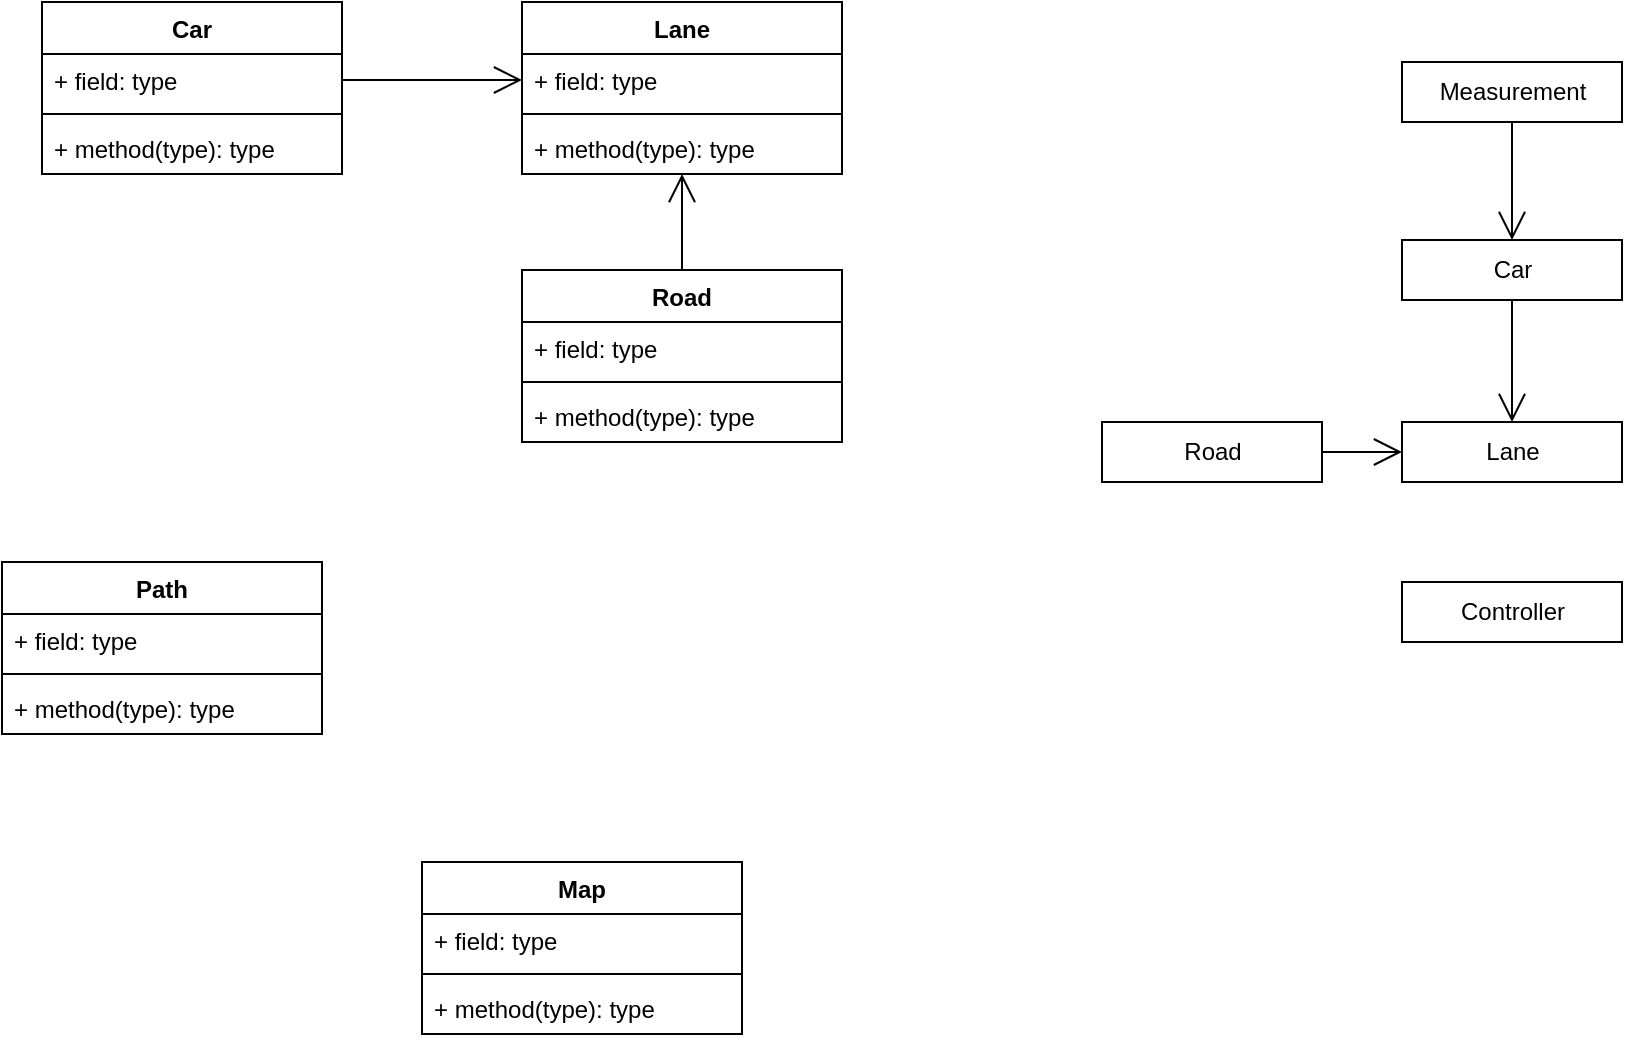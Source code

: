 <mxfile version="14.1.7" type="device" pages="4"><diagram name="Page-1" id="929967ad-93f9-6ef4-fab6-5d389245f69c"><mxGraphModel dx="1186" dy="796" grid="1" gridSize="10" guides="1" tooltips="1" connect="1" arrows="1" fold="1" page="1" pageScale="1.5" pageWidth="1169" pageHeight="826" background="none" math="0" shadow="0"><root><mxCell id="0" style=";html=1;"/><mxCell id="1" style=";html=1;" parent="0"/><mxCell id="TkGcAsmjqTpNX44Z0-gu-2" value="Car" style="swimlane;fontStyle=1;align=center;verticalAlign=top;childLayout=stackLayout;horizontal=1;startSize=26;horizontalStack=0;resizeParent=1;resizeParentMax=0;resizeLast=0;collapsible=1;marginBottom=0;" vertex="1" parent="1"><mxGeometry x="490" y="380" width="150" height="86" as="geometry"/></mxCell><mxCell id="TkGcAsmjqTpNX44Z0-gu-3" value="+ field: type" style="text;strokeColor=none;fillColor=none;align=left;verticalAlign=top;spacingLeft=4;spacingRight=4;overflow=hidden;rotatable=0;points=[[0,0.5],[1,0.5]];portConstraint=eastwest;" vertex="1" parent="TkGcAsmjqTpNX44Z0-gu-2"><mxGeometry y="26" width="150" height="26" as="geometry"/></mxCell><mxCell id="TkGcAsmjqTpNX44Z0-gu-4" value="" style="line;strokeWidth=1;fillColor=none;align=left;verticalAlign=middle;spacingTop=-1;spacingLeft=3;spacingRight=3;rotatable=0;labelPosition=right;points=[];portConstraint=eastwest;" vertex="1" parent="TkGcAsmjqTpNX44Z0-gu-2"><mxGeometry y="52" width="150" height="8" as="geometry"/></mxCell><mxCell id="TkGcAsmjqTpNX44Z0-gu-5" value="+ method(type): type" style="text;strokeColor=none;fillColor=none;align=left;verticalAlign=top;spacingLeft=4;spacingRight=4;overflow=hidden;rotatable=0;points=[[0,0.5],[1,0.5]];portConstraint=eastwest;" vertex="1" parent="TkGcAsmjqTpNX44Z0-gu-2"><mxGeometry y="60" width="150" height="26" as="geometry"/></mxCell><mxCell id="TkGcAsmjqTpNX44Z0-gu-10" value="Road&#10;" style="swimlane;fontStyle=1;align=center;verticalAlign=top;childLayout=stackLayout;horizontal=1;startSize=26;horizontalStack=0;resizeParent=1;resizeParentMax=0;resizeLast=0;collapsible=1;marginBottom=0;" vertex="1" parent="1"><mxGeometry x="730" y="514" width="160" height="86" as="geometry"/></mxCell><mxCell id="TkGcAsmjqTpNX44Z0-gu-11" value="+ field: type" style="text;strokeColor=none;fillColor=none;align=left;verticalAlign=top;spacingLeft=4;spacingRight=4;overflow=hidden;rotatable=0;points=[[0,0.5],[1,0.5]];portConstraint=eastwest;" vertex="1" parent="TkGcAsmjqTpNX44Z0-gu-10"><mxGeometry y="26" width="160" height="26" as="geometry"/></mxCell><mxCell id="TkGcAsmjqTpNX44Z0-gu-12" value="" style="line;strokeWidth=1;fillColor=none;align=left;verticalAlign=middle;spacingTop=-1;spacingLeft=3;spacingRight=3;rotatable=0;labelPosition=right;points=[];portConstraint=eastwest;" vertex="1" parent="TkGcAsmjqTpNX44Z0-gu-10"><mxGeometry y="52" width="160" height="8" as="geometry"/></mxCell><mxCell id="TkGcAsmjqTpNX44Z0-gu-13" value="+ method(type): type" style="text;strokeColor=none;fillColor=none;align=left;verticalAlign=top;spacingLeft=4;spacingRight=4;overflow=hidden;rotatable=0;points=[[0,0.5],[1,0.5]];portConstraint=eastwest;" vertex="1" parent="TkGcAsmjqTpNX44Z0-gu-10"><mxGeometry y="60" width="160" height="26" as="geometry"/></mxCell><mxCell id="TkGcAsmjqTpNX44Z0-gu-14" value="Lane" style="swimlane;fontStyle=1;align=center;verticalAlign=top;childLayout=stackLayout;horizontal=1;startSize=26;horizontalStack=0;resizeParent=1;resizeParentMax=0;resizeLast=0;collapsible=1;marginBottom=0;" vertex="1" parent="1"><mxGeometry x="730" y="380" width="160" height="86" as="geometry"/></mxCell><mxCell id="TkGcAsmjqTpNX44Z0-gu-15" value="+ field: type" style="text;strokeColor=none;fillColor=none;align=left;verticalAlign=top;spacingLeft=4;spacingRight=4;overflow=hidden;rotatable=0;points=[[0,0.5],[1,0.5]];portConstraint=eastwest;" vertex="1" parent="TkGcAsmjqTpNX44Z0-gu-14"><mxGeometry y="26" width="160" height="26" as="geometry"/></mxCell><mxCell id="TkGcAsmjqTpNX44Z0-gu-16" value="" style="line;strokeWidth=1;fillColor=none;align=left;verticalAlign=middle;spacingTop=-1;spacingLeft=3;spacingRight=3;rotatable=0;labelPosition=right;points=[];portConstraint=eastwest;" vertex="1" parent="TkGcAsmjqTpNX44Z0-gu-14"><mxGeometry y="52" width="160" height="8" as="geometry"/></mxCell><mxCell id="TkGcAsmjqTpNX44Z0-gu-17" value="+ method(type): type" style="text;strokeColor=none;fillColor=none;align=left;verticalAlign=top;spacingLeft=4;spacingRight=4;overflow=hidden;rotatable=0;points=[[0,0.5],[1,0.5]];portConstraint=eastwest;" vertex="1" parent="TkGcAsmjqTpNX44Z0-gu-14"><mxGeometry y="60" width="160" height="26" as="geometry"/></mxCell><mxCell id="TkGcAsmjqTpNX44Z0-gu-18" value="Map" style="swimlane;fontStyle=1;align=center;verticalAlign=top;childLayout=stackLayout;horizontal=1;startSize=26;horizontalStack=0;resizeParent=1;resizeParentMax=0;resizeLast=0;collapsible=1;marginBottom=0;" vertex="1" parent="1"><mxGeometry x="680" y="810" width="160" height="86" as="geometry"/></mxCell><mxCell id="TkGcAsmjqTpNX44Z0-gu-19" value="+ field: type" style="text;strokeColor=none;fillColor=none;align=left;verticalAlign=top;spacingLeft=4;spacingRight=4;overflow=hidden;rotatable=0;points=[[0,0.5],[1,0.5]];portConstraint=eastwest;" vertex="1" parent="TkGcAsmjqTpNX44Z0-gu-18"><mxGeometry y="26" width="160" height="26" as="geometry"/></mxCell><mxCell id="TkGcAsmjqTpNX44Z0-gu-20" value="" style="line;strokeWidth=1;fillColor=none;align=left;verticalAlign=middle;spacingTop=-1;spacingLeft=3;spacingRight=3;rotatable=0;labelPosition=right;points=[];portConstraint=eastwest;" vertex="1" parent="TkGcAsmjqTpNX44Z0-gu-18"><mxGeometry y="52" width="160" height="8" as="geometry"/></mxCell><mxCell id="TkGcAsmjqTpNX44Z0-gu-21" value="+ method(type): type" style="text;strokeColor=none;fillColor=none;align=left;verticalAlign=top;spacingLeft=4;spacingRight=4;overflow=hidden;rotatable=0;points=[[0,0.5],[1,0.5]];portConstraint=eastwest;" vertex="1" parent="TkGcAsmjqTpNX44Z0-gu-18"><mxGeometry y="60" width="160" height="26" as="geometry"/></mxCell><mxCell id="TkGcAsmjqTpNX44Z0-gu-22" value="Path" style="swimlane;fontStyle=1;align=center;verticalAlign=top;childLayout=stackLayout;horizontal=1;startSize=26;horizontalStack=0;resizeParent=1;resizeParentMax=0;resizeLast=0;collapsible=1;marginBottom=0;" vertex="1" parent="1"><mxGeometry x="470" y="660" width="160" height="86" as="geometry"/></mxCell><mxCell id="TkGcAsmjqTpNX44Z0-gu-23" value="+ field: type" style="text;strokeColor=none;fillColor=none;align=left;verticalAlign=top;spacingLeft=4;spacingRight=4;overflow=hidden;rotatable=0;points=[[0,0.5],[1,0.5]];portConstraint=eastwest;" vertex="1" parent="TkGcAsmjqTpNX44Z0-gu-22"><mxGeometry y="26" width="160" height="26" as="geometry"/></mxCell><mxCell id="TkGcAsmjqTpNX44Z0-gu-24" value="" style="line;strokeWidth=1;fillColor=none;align=left;verticalAlign=middle;spacingTop=-1;spacingLeft=3;spacingRight=3;rotatable=0;labelPosition=right;points=[];portConstraint=eastwest;" vertex="1" parent="TkGcAsmjqTpNX44Z0-gu-22"><mxGeometry y="52" width="160" height="8" as="geometry"/></mxCell><mxCell id="TkGcAsmjqTpNX44Z0-gu-25" value="+ method(type): type" style="text;strokeColor=none;fillColor=none;align=left;verticalAlign=top;spacingLeft=4;spacingRight=4;overflow=hidden;rotatable=0;points=[[0,0.5],[1,0.5]];portConstraint=eastwest;" vertex="1" parent="TkGcAsmjqTpNX44Z0-gu-22"><mxGeometry y="60" width="160" height="26" as="geometry"/></mxCell><mxCell id="TkGcAsmjqTpNX44Z0-gu-33" value="" style="endArrow=open;endFill=1;endSize=12;html=1;exitX=1;exitY=0.5;exitDx=0;exitDy=0;entryX=0;entryY=0.5;entryDx=0;entryDy=0;" edge="1" parent="1" source="TkGcAsmjqTpNX44Z0-gu-3" target="TkGcAsmjqTpNX44Z0-gu-15"><mxGeometry width="160" relative="1" as="geometry"><mxPoint x="780" y="780" as="sourcePoint"/><mxPoint x="940" y="780" as="targetPoint"/></mxGeometry></mxCell><mxCell id="TkGcAsmjqTpNX44Z0-gu-37" value="" style="endArrow=open;endFill=1;endSize=12;html=1;exitX=0.5;exitY=0;exitDx=0;exitDy=0;" edge="1" parent="1" source="TkGcAsmjqTpNX44Z0-gu-10" target="TkGcAsmjqTpNX44Z0-gu-14"><mxGeometry width="160" relative="1" as="geometry"><mxPoint x="620" y="500" as="sourcePoint"/><mxPoint x="780" y="500" as="targetPoint"/></mxGeometry></mxCell><mxCell id="32Yg_3RUBS1PfFRu8Sdo-7" value="Measurement" style="html=1;" vertex="1" parent="1"><mxGeometry x="1170" y="410" width="110" height="30" as="geometry"/></mxCell><mxCell id="32Yg_3RUBS1PfFRu8Sdo-8" value="Car" style="html=1;" vertex="1" parent="1"><mxGeometry x="1170" y="499" width="110" height="30" as="geometry"/></mxCell><mxCell id="32Yg_3RUBS1PfFRu8Sdo-9" value="" style="endArrow=open;endFill=1;endSize=12;html=1;exitX=0.5;exitY=1;exitDx=0;exitDy=0;" edge="1" parent="1" source="32Yg_3RUBS1PfFRu8Sdo-7" target="32Yg_3RUBS1PfFRu8Sdo-8"><mxGeometry width="160" relative="1" as="geometry"><mxPoint x="930" y="620" as="sourcePoint"/><mxPoint x="1090" y="620" as="targetPoint"/></mxGeometry></mxCell><mxCell id="32Yg_3RUBS1PfFRu8Sdo-10" value="Lane" style="html=1;" vertex="1" parent="1"><mxGeometry x="1170" y="590" width="110" height="30" as="geometry"/></mxCell><mxCell id="32Yg_3RUBS1PfFRu8Sdo-11" value="Road" style="html=1;" vertex="1" parent="1"><mxGeometry x="1020" y="590" width="110" height="30" as="geometry"/></mxCell><mxCell id="32Yg_3RUBS1PfFRu8Sdo-12" value="" style="endArrow=open;endFill=1;endSize=12;html=1;exitX=1;exitY=0.5;exitDx=0;exitDy=0;" edge="1" parent="1" source="32Yg_3RUBS1PfFRu8Sdo-11" target="32Yg_3RUBS1PfFRu8Sdo-10"><mxGeometry width="160" relative="1" as="geometry"><mxPoint x="1235" y="470" as="sourcePoint"/><mxPoint x="1235" y="500" as="targetPoint"/></mxGeometry></mxCell><mxCell id="32Yg_3RUBS1PfFRu8Sdo-13" value="" style="endArrow=open;endFill=1;endSize=12;html=1;exitX=0.5;exitY=1;exitDx=0;exitDy=0;" edge="1" parent="1" source="32Yg_3RUBS1PfFRu8Sdo-8" target="32Yg_3RUBS1PfFRu8Sdo-10"><mxGeometry width="160" relative="1" as="geometry"><mxPoint x="1235" y="470" as="sourcePoint"/><mxPoint x="1235" y="500" as="targetPoint"/></mxGeometry></mxCell><mxCell id="32Yg_3RUBS1PfFRu8Sdo-14" value="Controller" style="html=1;" vertex="1" parent="1"><mxGeometry x="1170" y="670" width="110" height="30" as="geometry"/></mxCell></root></mxGraphModel></diagram><diagram id="t4jaFTmweWqJkYiesPGc" name="AbstractServiceFactory"><mxGraphModel dx="161" dy="663" grid="1" gridSize="10" guides="1" tooltips="1" connect="1" arrows="1" fold="1" page="1" pageScale="1" pageWidth="827" pageHeight="1169" math="0" shadow="0"><root><mxCell id="OrwI4aGwFkWkf4LLXDZV-0"/><mxCell id="OrwI4aGwFkWkf4LLXDZV-1" parent="OrwI4aGwFkWkf4LLXDZV-0"/><mxCell id="OrwI4aGwFkWkf4LLXDZV-2" value="«interface»&lt;br&gt;&lt;b&gt;ServiceFactory&lt;/b&gt;" style="html=1;" vertex="1" parent="OrwI4aGwFkWkf4LLXDZV-1"><mxGeometry x="1330" y="254" width="110" height="50" as="geometry"/></mxCell><mxCell id="OrwI4aGwFkWkf4LLXDZV-3" value="&lt;p style=&quot;margin: 0px ; margin-top: 4px ; text-align: center&quot;&gt;&lt;br&gt;&lt;b&gt;Service Factory&amp;nbsp;&lt;/b&gt;&lt;/p&gt;&lt;p style=&quot;margin: 0px ; margin-top: 4px ; text-align: center&quot;&gt;&lt;b&gt;Impl&lt;/b&gt;&lt;/p&gt;" style="verticalAlign=top;align=left;overflow=fill;fontSize=12;fontFamily=Helvetica;html=1;" vertex="1" parent="OrwI4aGwFkWkf4LLXDZV-1"><mxGeometry x="1330" y="364" width="110" height="60" as="geometry"/></mxCell><mxCell id="OrwI4aGwFkWkf4LLXDZV-4" value="" style="endArrow=block;dashed=1;endFill=0;endSize=12;html=1;entryX=0.5;entryY=1;entryDx=0;entryDy=0;" edge="1" parent="OrwI4aGwFkWkf4LLXDZV-1" source="OrwI4aGwFkWkf4LLXDZV-3" target="OrwI4aGwFkWkf4LLXDZV-2"><mxGeometry width="160" relative="1" as="geometry"><mxPoint x="1330" y="484" as="sourcePoint"/><mxPoint x="1490" y="484" as="targetPoint"/></mxGeometry></mxCell><mxCell id="OrwI4aGwFkWkf4LLXDZV-5" value="&lt;p style=&quot;margin:0px;margin-top:4px;text-align:center;&quot;&gt;&lt;b&gt;Class&lt;/b&gt;&lt;/p&gt;&lt;hr size=&quot;1&quot;/&gt;&lt;div style=&quot;height:2px;&quot;&gt;&lt;/div&gt;" style="verticalAlign=top;align=left;overflow=fill;fontSize=12;fontFamily=Helvetica;html=1;" vertex="1" parent="OrwI4aGwFkWkf4LLXDZV-1"><mxGeometry x="1170" y="260" width="110" height="40" as="geometry"/></mxCell><mxCell id="OrwI4aGwFkWkf4LLXDZV-6" value="" style="endArrow=open;endFill=1;endSize=12;html=1;" edge="1" parent="OrwI4aGwFkWkf4LLXDZV-1" source="OrwI4aGwFkWkf4LLXDZV-5" target="OrwI4aGwFkWkf4LLXDZV-2"><mxGeometry width="160" relative="1" as="geometry"><mxPoint x="1080" y="364" as="sourcePoint"/><mxPoint x="1240" y="364" as="targetPoint"/></mxGeometry></mxCell><mxCell id="OrwI4aGwFkWkf4LLXDZV-7" value="Use" style="endArrow=open;endSize=12;dashed=1;html=1;exitX=0.5;exitY=0;exitDx=0;exitDy=0;entryX=1;entryY=0.5;entryDx=0;entryDy=0;" edge="1" parent="OrwI4aGwFkWkf4LLXDZV-1" source="OrwI4aGwFkWkf4LLXDZV-2" target="OrwI4aGwFkWkf4LLXDZV-8"><mxGeometry x="0.081" width="160" relative="1" as="geometry"><mxPoint x="1400" y="434" as="sourcePoint"/><mxPoint x="1560" y="434" as="targetPoint"/><Array as="points"><mxPoint x="1385" y="185"/></Array><mxPoint as="offset"/></mxGeometry></mxCell><mxCell id="OrwI4aGwFkWkf4LLXDZV-8" value="«interface»&lt;br&gt;&lt;b&gt;Service&lt;/b&gt;" style="html=1;" vertex="1" parent="OrwI4aGwFkWkf4LLXDZV-1"><mxGeometry x="1170" y="160" width="110" height="50" as="geometry"/></mxCell><mxCell id="OrwI4aGwFkWkf4LLXDZV-9" value="" style="endArrow=open;endFill=1;endSize=12;html=1;" edge="1" parent="OrwI4aGwFkWkf4LLXDZV-1" source="OrwI4aGwFkWkf4LLXDZV-5" target="OrwI4aGwFkWkf4LLXDZV-8"><mxGeometry width="160" relative="1" as="geometry"><mxPoint x="1290" y="289.656" as="sourcePoint"/><mxPoint x="1340" y="289.344" as="targetPoint"/></mxGeometry></mxCell><mxCell id="OrwI4aGwFkWkf4LLXDZV-10" value="&lt;p style=&quot;margin: 0px ; margin-top: 4px ; text-align: center&quot;&gt;&lt;br&gt;&lt;b&gt;ServiceImpl&lt;/b&gt;&lt;/p&gt;" style="verticalAlign=top;align=left;overflow=fill;fontSize=12;fontFamily=Helvetica;html=1;" vertex="1" parent="OrwI4aGwFkWkf4LLXDZV-1"><mxGeometry x="1190" y="376" width="110" height="36" as="geometry"/></mxCell><mxCell id="OrwI4aGwFkWkf4LLXDZV-11" value="" style="endArrow=open;endFill=1;endSize=12;html=1;exitX=0;exitY=0.5;exitDx=0;exitDy=0;entryX=1;entryY=0.5;entryDx=0;entryDy=0;" edge="1" parent="OrwI4aGwFkWkf4LLXDZV-1" source="OrwI4aGwFkWkf4LLXDZV-3" target="OrwI4aGwFkWkf4LLXDZV-10"><mxGeometry width="160" relative="1" as="geometry"><mxPoint x="1290" y="289.656" as="sourcePoint"/><mxPoint x="1290" y="350" as="targetPoint"/></mxGeometry></mxCell><mxCell id="OrwI4aGwFkWkf4LLXDZV-12" value="" style="endArrow=block;dashed=1;endFill=0;endSize=12;html=1;entryX=0;entryY=0.5;entryDx=0;entryDy=0;exitX=0;exitY=0.5;exitDx=0;exitDy=0;" edge="1" parent="OrwI4aGwFkWkf4LLXDZV-1" source="OrwI4aGwFkWkf4LLXDZV-10" target="OrwI4aGwFkWkf4LLXDZV-8"><mxGeometry width="160" relative="1" as="geometry"><mxPoint x="1120" y="364" as="sourcePoint"/><mxPoint x="1120" y="304" as="targetPoint"/><Array as="points"><mxPoint x="1140" y="394"/><mxPoint x="1140" y="185"/></Array></mxGeometry></mxCell></root></mxGraphModel></diagram><diagram id="9wqZDK9Asy3xNgNqX-rL" name="Environment Model"><mxGraphModel dx="1694" dy="1137" grid="1" gridSize="10" guides="1" tooltips="1" connect="1" arrows="1" fold="1" page="1" pageScale="1" pageWidth="827" pageHeight="1169" math="0" shadow="0"><root><mxCell id="h6zcoJHVXjBgfcyZzsR--0"/><mxCell id="h6zcoJHVXjBgfcyZzsR--1" parent="h6zcoJHVXjBgfcyZzsR--0"/><mxCell id="aCkoXG_Gb_yfFQn15d47-71" value="&lt;p style=&quot;margin: 0px ; margin-top: 4px ; text-align: center&quot;&gt;&lt;b&gt;Environment&lt;/b&gt;&lt;/p&gt;&lt;hr size=&quot;1&quot;&gt;&lt;p style=&quot;margin: 0px ; margin-left: 4px&quot;&gt;+ field: Type&lt;/p&gt;&lt;hr size=&quot;1&quot;&gt;&lt;p style=&quot;margin: 0px ; margin-left: 4px&quot;&gt;&lt;span&gt;+ Environment(): Environment&lt;/span&gt;&lt;/p&gt;&lt;p style=&quot;margin: 0px ; margin-left: 4px&quot;&gt;&lt;span&gt;+ getEgoCar(...): Car&lt;/span&gt;&lt;br&gt;&lt;/p&gt;&lt;p style=&quot;margin: 0px ; margin-left: 4px&quot;&gt;+ updateEgoCar(...): Car&lt;/p&gt;&lt;p style=&quot;margin: 0px ; margin-left: 4px&quot;&gt;+ initEgoCar(...): Car&lt;/p&gt;&lt;p style=&quot;margin: 0px ; margin-left: 4px&quot;&gt;+ isEgoCarExisting(...): boolean&lt;/p&gt;&lt;p style=&quot;margin: 0px ; margin-left: 4px&quot;&gt;+ isOtherCarExisting(id); boolean&lt;/p&gt;&lt;p style=&quot;margin: 0px ; margin-left: 4px&quot;&gt;+ clearOtherCars(): boolean&lt;/p&gt;&lt;p style=&quot;margin: 0px ; margin-left: 4px&quot;&gt;+ addOtherCar(x,y,...): Type&lt;br&gt;&lt;/p&gt;&lt;p style=&quot;margin: 0px ; margin-left: 4px&quot;&gt;+ getRoad(): Road&lt;/p&gt;" style="verticalAlign=top;align=left;overflow=fill;fontSize=12;fontFamily=Helvetica;html=1;" vertex="1" parent="h6zcoJHVXjBgfcyZzsR--1"><mxGeometry x="100" y="530" width="330" height="220" as="geometry"/></mxCell><mxCell id="caXgGwCfZv6ctM3gdPdZ-0" value="Observation" style="swimlane;fontStyle=1;align=center;verticalAlign=top;childLayout=stackLayout;horizontal=1;startSize=26;horizontalStack=0;resizeParent=1;resizeParentMax=0;resizeLast=0;collapsible=1;marginBottom=0;" vertex="1" parent="h6zcoJHVXjBgfcyZzsR--1"><mxGeometry x="60" y="80" width="210" height="100" as="geometry"/></mxCell><mxCell id="caXgGwCfZv6ctM3gdPdZ-1" value="- x: float" style="text;strokeColor=none;fillColor=none;align=left;verticalAlign=top;spacingLeft=4;spacingRight=4;overflow=hidden;rotatable=0;points=[[0,0.5],[1,0.5]];portConstraint=eastwest;" vertex="1" parent="caXgGwCfZv6ctM3gdPdZ-0"><mxGeometry y="26" width="210" height="26" as="geometry"/></mxCell><mxCell id="caXgGwCfZv6ctM3gdPdZ-7" value="" style="line;strokeWidth=1;fillColor=none;align=left;verticalAlign=middle;spacingTop=-1;spacingLeft=3;spacingRight=3;rotatable=0;labelPosition=right;points=[];portConstraint=eastwest;" vertex="1" parent="caXgGwCfZv6ctM3gdPdZ-0"><mxGeometry y="52" width="210" height="8" as="geometry"/></mxCell><mxCell id="caXgGwCfZv6ctM3gdPdZ-8" value="+ Car(x, y, s, d, yaw, speed): Car&#10;" style="text;strokeColor=none;fillColor=none;align=left;verticalAlign=top;spacingLeft=4;spacingRight=4;overflow=hidden;rotatable=0;points=[[0,0.5],[1,0.5]];portConstraint=eastwest;" vertex="1" parent="caXgGwCfZv6ctM3gdPdZ-0"><mxGeometry y="60" width="210" height="40" as="geometry"/></mxCell><mxCell id="caXgGwCfZv6ctM3gdPdZ-10" value="Car" style="swimlane;fontStyle=1;align=center;verticalAlign=top;childLayout=stackLayout;horizontal=1;startSize=26;horizontalStack=0;resizeParent=1;resizeParentMax=0;resizeLast=0;collapsible=1;marginBottom=0;" vertex="1" parent="h6zcoJHVXjBgfcyZzsR--1"><mxGeometry x="60" y="221" width="210" height="160" as="geometry"/></mxCell><mxCell id="caXgGwCfZv6ctM3gdPdZ-11" value="- x: float" style="text;strokeColor=none;fillColor=none;align=left;verticalAlign=top;spacingLeft=4;spacingRight=4;overflow=hidden;rotatable=0;points=[[0,0.5],[1,0.5]];portConstraint=eastwest;" vertex="1" parent="caXgGwCfZv6ctM3gdPdZ-10"><mxGeometry y="26" width="210" height="26" as="geometry"/></mxCell><mxCell id="caXgGwCfZv6ctM3gdPdZ-12" value="" style="line;strokeWidth=1;fillColor=none;align=left;verticalAlign=middle;spacingTop=-1;spacingLeft=3;spacingRight=3;rotatable=0;labelPosition=right;points=[];portConstraint=eastwest;" vertex="1" parent="caXgGwCfZv6ctM3gdPdZ-10"><mxGeometry y="52" width="210" height="8" as="geometry"/></mxCell><mxCell id="caXgGwCfZv6ctM3gdPdZ-13" value="+ Car(x, y, s, d, yaw, speed): Car&#10;+ addObservation()&#10;+ " style="text;strokeColor=none;fillColor=none;align=left;verticalAlign=top;spacingLeft=4;spacingRight=4;overflow=hidden;rotatable=0;points=[[0,0.5],[1,0.5]];portConstraint=eastwest;" vertex="1" parent="caXgGwCfZv6ctM3gdPdZ-10"><mxGeometry y="60" width="210" height="100" as="geometry"/></mxCell><mxCell id="caXgGwCfZv6ctM3gdPdZ-14" value="" style="endArrow=block;startArrow=none;endFill=1;startFill=0;html=1;exitX=0.5;exitY=0;exitDx=0;exitDy=0;" edge="1" parent="h6zcoJHVXjBgfcyZzsR--1" source="caXgGwCfZv6ctM3gdPdZ-10" target="caXgGwCfZv6ctM3gdPdZ-8"><mxGeometry width="160" relative="1" as="geometry"><mxPoint x="280" y="-150" as="sourcePoint"/><mxPoint x="440" y="-150" as="targetPoint"/></mxGeometry></mxCell><mxCell id="caXgGwCfZv6ctM3gdPdZ-15" value="Lane" style="swimlane;fontStyle=1;align=center;verticalAlign=top;childLayout=stackLayout;horizontal=1;startSize=26;horizontalStack=0;resizeParent=1;resizeParentMax=0;resizeLast=0;collapsible=1;marginBottom=0;" vertex="1" parent="h6zcoJHVXjBgfcyZzsR--1"><mxGeometry x="560" y="800" width="160" height="128" as="geometry"/></mxCell><mxCell id="caXgGwCfZv6ctM3gdPdZ-16" value="+ speedLimit: float&#10;+ laneOrderId: int&#10;+ width: float" style="text;strokeColor=none;fillColor=none;align=left;verticalAlign=top;spacingLeft=4;spacingRight=4;overflow=hidden;rotatable=0;points=[[0,0.5],[1,0.5]];portConstraint=eastwest;" vertex="1" parent="caXgGwCfZv6ctM3gdPdZ-15"><mxGeometry y="26" width="160" height="68" as="geometry"/></mxCell><mxCell id="caXgGwCfZv6ctM3gdPdZ-17" value="" style="line;strokeWidth=1;fillColor=none;align=left;verticalAlign=middle;spacingTop=-1;spacingLeft=3;spacingRight=3;rotatable=0;labelPosition=right;points=[];portConstraint=eastwest;" vertex="1" parent="caXgGwCfZv6ctM3gdPdZ-15"><mxGeometry y="94" width="160" height="8" as="geometry"/></mxCell><mxCell id="caXgGwCfZv6ctM3gdPdZ-18" value="+ getCars()" style="text;strokeColor=none;fillColor=none;align=left;verticalAlign=top;spacingLeft=4;spacingRight=4;overflow=hidden;rotatable=0;points=[[0,0.5],[1,0.5]];portConstraint=eastwest;" vertex="1" parent="caXgGwCfZv6ctM3gdPdZ-15"><mxGeometry y="102" width="160" height="26" as="geometry"/></mxCell><mxCell id="caXgGwCfZv6ctM3gdPdZ-23" value="Map / Road" style="swimlane;fontStyle=1;align=center;verticalAlign=top;childLayout=stackLayout;horizontal=1;startSize=26;horizontalStack=0;resizeParent=1;resizeParentMax=0;resizeLast=0;collapsible=1;marginBottom=0;" vertex="1" parent="h6zcoJHVXjBgfcyZzsR--1"><mxGeometry x="520" y="253" width="160" height="128" as="geometry"/></mxCell><mxCell id="caXgGwCfZv6ctM3gdPdZ-24" value="+ waypoints" style="text;strokeColor=none;fillColor=none;align=left;verticalAlign=top;spacingLeft=4;spacingRight=4;overflow=hidden;rotatable=0;points=[[0,0.5],[1,0.5]];portConstraint=eastwest;" vertex="1" parent="caXgGwCfZv6ctM3gdPdZ-23"><mxGeometry y="26" width="160" height="68" as="geometry"/></mxCell><mxCell id="caXgGwCfZv6ctM3gdPdZ-25" value="" style="line;strokeWidth=1;fillColor=none;align=left;verticalAlign=middle;spacingTop=-1;spacingLeft=3;spacingRight=3;rotatable=0;labelPosition=right;points=[];portConstraint=eastwest;" vertex="1" parent="caXgGwCfZv6ctM3gdPdZ-23"><mxGeometry y="94" width="160" height="8" as="geometry"/></mxCell><mxCell id="caXgGwCfZv6ctM3gdPdZ-26" value="+ getCars()" style="text;strokeColor=none;fillColor=none;align=left;verticalAlign=top;spacingLeft=4;spacingRight=4;overflow=hidden;rotatable=0;points=[[0,0.5],[1,0.5]];portConstraint=eastwest;" vertex="1" parent="caXgGwCfZv6ctM3gdPdZ-23"><mxGeometry y="102" width="160" height="26" as="geometry"/></mxCell><mxCell id="caXgGwCfZv6ctM3gdPdZ-27" value="Lane" style="swimlane;fontStyle=1;align=center;verticalAlign=top;childLayout=stackLayout;horizontal=1;startSize=26;horizontalStack=0;resizeParent=1;resizeParentMax=0;resizeLast=0;collapsible=1;marginBottom=0;" vertex="1" parent="h6zcoJHVXjBgfcyZzsR--1"><mxGeometry x="520" y="52" width="160" height="128" as="geometry"/></mxCell><mxCell id="caXgGwCfZv6ctM3gdPdZ-28" value="+ speedLimit: float&#10;+ laneOrderId: int&#10;+ width: float" style="text;strokeColor=none;fillColor=none;align=left;verticalAlign=top;spacingLeft=4;spacingRight=4;overflow=hidden;rotatable=0;points=[[0,0.5],[1,0.5]];portConstraint=eastwest;" vertex="1" parent="caXgGwCfZv6ctM3gdPdZ-27"><mxGeometry y="26" width="160" height="68" as="geometry"/></mxCell><mxCell id="caXgGwCfZv6ctM3gdPdZ-29" value="" style="line;strokeWidth=1;fillColor=none;align=left;verticalAlign=middle;spacingTop=-1;spacingLeft=3;spacingRight=3;rotatable=0;labelPosition=right;points=[];portConstraint=eastwest;" vertex="1" parent="caXgGwCfZv6ctM3gdPdZ-27"><mxGeometry y="94" width="160" height="8" as="geometry"/></mxCell><mxCell id="caXgGwCfZv6ctM3gdPdZ-30" value="+ getCars()" style="text;strokeColor=none;fillColor=none;align=left;verticalAlign=top;spacingLeft=4;spacingRight=4;overflow=hidden;rotatable=0;points=[[0,0.5],[1,0.5]];portConstraint=eastwest;" vertex="1" parent="caXgGwCfZv6ctM3gdPdZ-27"><mxGeometry y="102" width="160" height="26" as="geometry"/></mxCell><mxCell id="caXgGwCfZv6ctM3gdPdZ-31" value="" style="endArrow=block;startArrow=block;endFill=1;startFill=1;html=1;" edge="1" parent="h6zcoJHVXjBgfcyZzsR--1" source="caXgGwCfZv6ctM3gdPdZ-23" target="caXgGwCfZv6ctM3gdPdZ-30"><mxGeometry width="160" relative="1" as="geometry"><mxPoint x="175" y="231" as="sourcePoint"/><mxPoint x="602" y="170" as="targetPoint"/></mxGeometry></mxCell><mxCell id="caXgGwCfZv6ctM3gdPdZ-32" value="Use" style="endArrow=open;endSize=12;dashed=1;html=1;entryX=0;entryY=0.5;entryDx=0;entryDy=0;" edge="1" parent="h6zcoJHVXjBgfcyZzsR--1" source="caXgGwCfZv6ctM3gdPdZ-13" target="caXgGwCfZv6ctM3gdPdZ-24"><mxGeometry width="160" relative="1" as="geometry"><mxPoint x="380" y="500" as="sourcePoint"/><mxPoint x="540" y="500" as="targetPoint"/></mxGeometry></mxCell></root></mxGraphModel></diagram><diagram id="O0tmg1A56H6Hu9De_uX-" name="Architecture"><mxGraphModel dx="1186" dy="796" grid="1" gridSize="10" guides="1" tooltips="1" connect="1" arrows="1" fold="1" page="1" pageScale="1" pageWidth="827" pageHeight="1169" math="0" shadow="0"><root><mxCell id="YDMHkBFxaa4OgnqcGfTm-0"/><mxCell id="YDMHkBFxaa4OgnqcGfTm-1" parent="YDMHkBFxaa4OgnqcGfTm-0"/><mxCell id="YDMHkBFxaa4OgnqcGfTm-2" value="«Annotation»&lt;br&gt;&lt;b&gt;Environment Model&lt;/b&gt;" style="html=1;dropTarget=0;" vertex="1" parent="YDMHkBFxaa4OgnqcGfTm-1"><mxGeometry x="330" y="170" width="180" height="50" as="geometry"/></mxCell><mxCell id="YDMHkBFxaa4OgnqcGfTm-3" value="" style="shape=module;jettyWidth=8;jettyHeight=4;" vertex="1" parent="YDMHkBFxaa4OgnqcGfTm-2"><mxGeometry x="1" width="20" height="20" relative="1" as="geometry"><mxPoint x="-27" y="7" as="offset"/></mxGeometry></mxCell><mxCell id="YDMHkBFxaa4OgnqcGfTm-4" value="«Annotation»&lt;br&gt;&lt;b&gt;SimulatorListener&lt;/b&gt;" style="html=1;dropTarget=0;" vertex="1" parent="YDMHkBFxaa4OgnqcGfTm-1"><mxGeometry x="333" y="420" width="180" height="50" as="geometry"/></mxCell><mxCell id="YDMHkBFxaa4OgnqcGfTm-5" value="" style="shape=module;jettyWidth=8;jettyHeight=4;" vertex="1" parent="YDMHkBFxaa4OgnqcGfTm-4"><mxGeometry x="1" width="20" height="20" relative="1" as="geometry"><mxPoint x="-27" y="7" as="offset"/></mxGeometry></mxCell><mxCell id="YDMHkBFxaa4OgnqcGfTm-9" value="Update Model" style="endArrow=open;endSize=12;dashed=1;html=1;entryX=0.5;entryY=1;entryDx=0;entryDy=0;" edge="1" parent="YDMHkBFxaa4OgnqcGfTm-1" source="YDMHkBFxaa4OgnqcGfTm-4" target="YDMHkBFxaa4OgnqcGfTm-2"><mxGeometry width="160" relative="1" as="geometry"><mxPoint x="410" y="420" as="sourcePoint"/><mxPoint x="490" y="380" as="targetPoint"/></mxGeometry></mxCell><mxCell id="YDMHkBFxaa4OgnqcGfTm-10" value="«Annotation»&lt;br&gt;&lt;b&gt;Path Planner&lt;/b&gt;" style="html=1;dropTarget=0;" vertex="1" parent="YDMHkBFxaa4OgnqcGfTm-1"><mxGeometry x="470" y="300" width="180" height="50" as="geometry"/></mxCell><mxCell id="YDMHkBFxaa4OgnqcGfTm-11" value="" style="shape=module;jettyWidth=8;jettyHeight=4;" vertex="1" parent="YDMHkBFxaa4OgnqcGfTm-10"><mxGeometry x="1" width="20" height="20" relative="1" as="geometry"><mxPoint x="-27" y="7" as="offset"/></mxGeometry></mxCell><mxCell id="YDMHkBFxaa4OgnqcGfTm-12" value="Request Path" style="endArrow=open;endSize=12;dashed=1;html=1;entryX=0.539;entryY=1;entryDx=0;entryDy=0;entryPerimeter=0;exitX=1;exitY=0.5;exitDx=0;exitDy=0;" edge="1" parent="YDMHkBFxaa4OgnqcGfTm-1" source="YDMHkBFxaa4OgnqcGfTm-4" target="YDMHkBFxaa4OgnqcGfTm-10"><mxGeometry width="160" relative="1" as="geometry"><mxPoint x="420" y="430" as="sourcePoint"/><mxPoint x="424" y="300" as="targetPoint"/><Array as="points"><mxPoint x="550" y="430"/><mxPoint x="567" y="390"/></Array></mxGeometry></mxCell><mxCell id="YDMHkBFxaa4OgnqcGfTm-13" value="Read Model" style="endArrow=open;endSize=12;dashed=1;html=1;entryX=1;entryY=0.5;entryDx=0;entryDy=0;exitX=0.5;exitY=0;exitDx=0;exitDy=0;" edge="1" parent="YDMHkBFxaa4OgnqcGfTm-1" source="YDMHkBFxaa4OgnqcGfTm-10" target="YDMHkBFxaa4OgnqcGfTm-2"><mxGeometry width="160" relative="1" as="geometry"><mxPoint x="416.98" y="431" as="sourcePoint"/><mxPoint x="637.02" y="390" as="targetPoint"/><Array as="points"><mxPoint x="560" y="195"/></Array></mxGeometry></mxCell><mxCell id="q6H6arwPDQt6sfdH1oVf-0" value="«Annotation»&lt;br&gt;&lt;b&gt;Main&lt;/b&gt;" style="html=1;dropTarget=0;" vertex="1" parent="YDMHkBFxaa4OgnqcGfTm-1"><mxGeometry x="333" y="510" width="180" height="50" as="geometry"/></mxCell><mxCell id="q6H6arwPDQt6sfdH1oVf-1" value="" style="shape=module;jettyWidth=8;jettyHeight=4;" vertex="1" parent="q6H6arwPDQt6sfdH1oVf-0"><mxGeometry x="1" width="20" height="20" relative="1" as="geometry"><mxPoint x="-27" y="7" as="offset"/></mxGeometry></mxCell><mxCell id="q6H6arwPDQt6sfdH1oVf-2" value="Runs" style="endArrow=open;endSize=12;dashed=1;html=1;entryX=0.5;entryY=1;entryDx=0;entryDy=0;exitX=0.5;exitY=0;exitDx=0;exitDy=0;" edge="1" parent="YDMHkBFxaa4OgnqcGfTm-1" source="q6H6arwPDQt6sfdH1oVf-0" target="YDMHkBFxaa4OgnqcGfTm-4"><mxGeometry width="160" relative="1" as="geometry"><mxPoint x="432.667" y="430" as="sourcePoint"/><mxPoint x="430" y="230" as="targetPoint"/></mxGeometry></mxCell></root></mxGraphModel></diagram></mxfile>